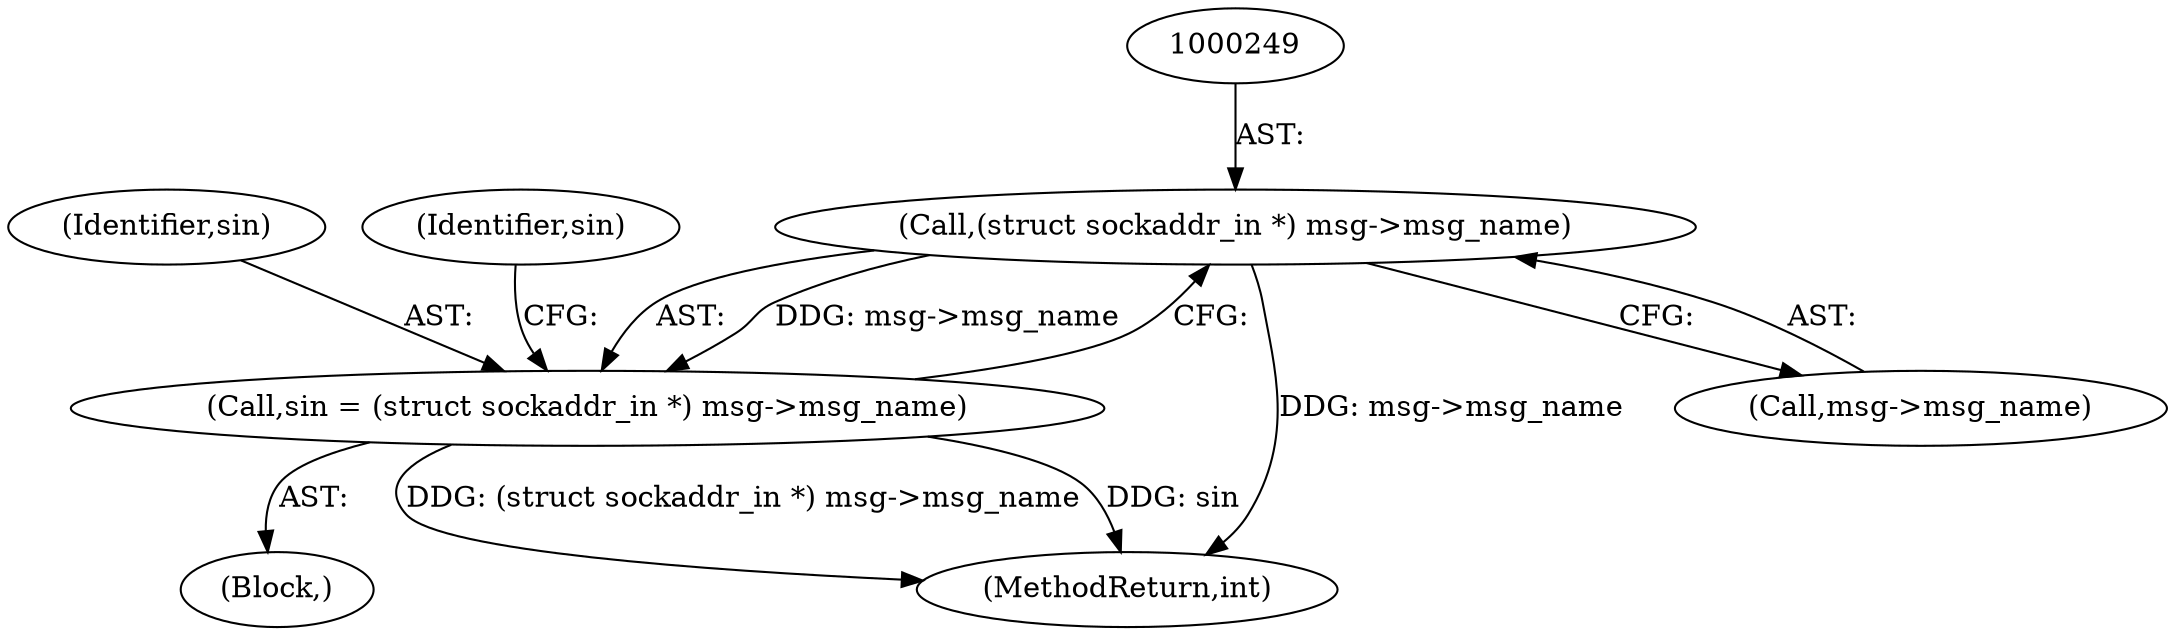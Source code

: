digraph "0_linux_bceaa90240b6019ed73b49965eac7d167610be69_0@pointer" {
"1000248" [label="(Call,(struct sockaddr_in *) msg->msg_name)"];
"1000246" [label="(Call,sin = (struct sockaddr_in *) msg->msg_name)"];
"1000245" [label="(Block,)"];
"1000247" [label="(Identifier,sin)"];
"1000246" [label="(Call,sin = (struct sockaddr_in *) msg->msg_name)"];
"1000248" [label="(Call,(struct sockaddr_in *) msg->msg_name)"];
"1000384" [label="(MethodReturn,int)"];
"1000250" [label="(Call,msg->msg_name)"];
"1000255" [label="(Identifier,sin)"];
"1000248" -> "1000246"  [label="AST: "];
"1000248" -> "1000250"  [label="CFG: "];
"1000249" -> "1000248"  [label="AST: "];
"1000250" -> "1000248"  [label="AST: "];
"1000246" -> "1000248"  [label="CFG: "];
"1000248" -> "1000384"  [label="DDG: msg->msg_name"];
"1000248" -> "1000246"  [label="DDG: msg->msg_name"];
"1000246" -> "1000245"  [label="AST: "];
"1000247" -> "1000246"  [label="AST: "];
"1000255" -> "1000246"  [label="CFG: "];
"1000246" -> "1000384"  [label="DDG: (struct sockaddr_in *) msg->msg_name"];
"1000246" -> "1000384"  [label="DDG: sin"];
}
